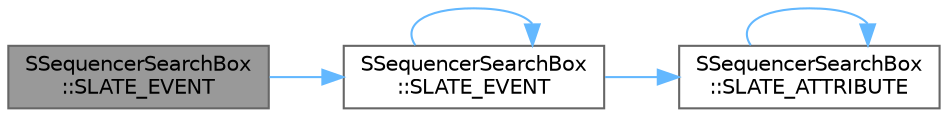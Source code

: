 digraph "SSequencerSearchBox::SLATE_EVENT"
{
 // INTERACTIVE_SVG=YES
 // LATEX_PDF_SIZE
  bgcolor="transparent";
  edge [fontname=Helvetica,fontsize=10,labelfontname=Helvetica,labelfontsize=10];
  node [fontname=Helvetica,fontsize=10,shape=box,height=0.2,width=0.4];
  rankdir="LR";
  Node1 [id="Node000001",label="SSequencerSearchBox\l::SLATE_EVENT",height=0.2,width=0.4,color="gray40", fillcolor="grey60", style="filled", fontcolor="black",tooltip="Callback to filter the given suggestion list, to allow custom filtering behavior."];
  Node1 -> Node2 [id="edge1_Node000001_Node000002",color="steelblue1",style="solid",tooltip=" "];
  Node2 [id="Node000002",label="SSequencerSearchBox\l::SLATE_EVENT",height=0.2,width=0.4,color="grey40", fillcolor="white", style="filled",URL="$d0/d25/classSSequencerSearchBox.html#a528eaee87961c75a4bed6062950a2f59",tooltip="Invoked whenever the text is committed (e.g."];
  Node2 -> Node3 [id="edge2_Node000002_Node000003",color="steelblue1",style="solid",tooltip=" "];
  Node3 [id="Node000003",label="SSequencerSearchBox\l::SLATE_ATTRIBUTE",height=0.2,width=0.4,color="grey40", fillcolor="white", style="filled",URL="$d0/d25/classSSequencerSearchBox.html#a7c11dfea8d76f0e4870f9f85b7650e40",tooltip="Hint text to display for the search text when there is no value."];
  Node3 -> Node3 [id="edge3_Node000003_Node000003",color="steelblue1",style="solid",tooltip=" "];
  Node2 -> Node2 [id="edge4_Node000002_Node000002",color="steelblue1",style="solid",tooltip=" "];
}
